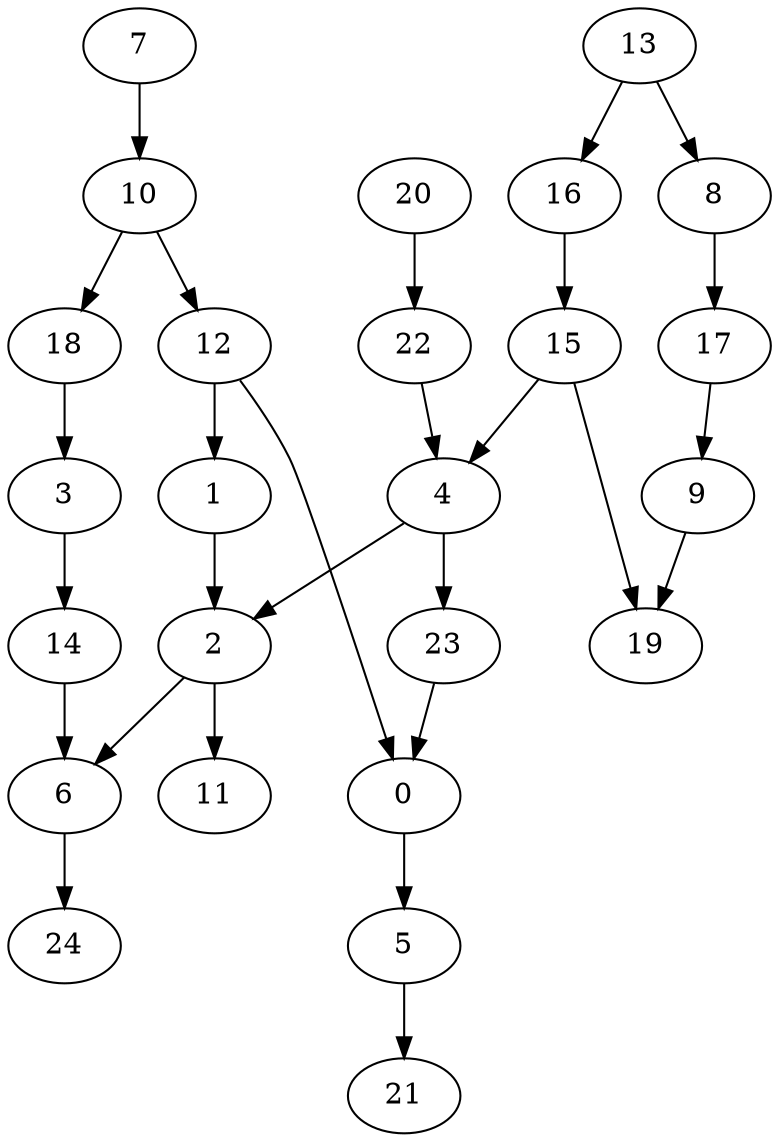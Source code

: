 digraph graphname {  0 -> 5;   1 -> 2;   12 -> 1;   14 -> 6;   2 -> 11;   3 -> 14;   22 -> 4;   4 -> 23;   5 -> 21;   6 -> 24;   7 -> 10;   9 -> 19;   10 -> 12;   10 -> 18;   13 -> 16;   13 -> 8;   23 -> 0;   15 -> 19;   15 -> 4;   20 -> 22;    8 -> 17;     18 -> 3;     16 -> 15;     17 -> 9;     12 -> 0;     2 -> 6;     4 -> 2;}
